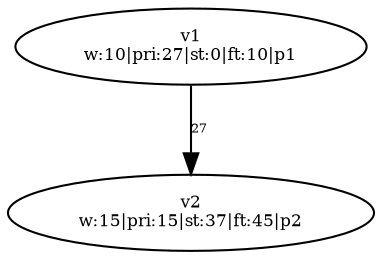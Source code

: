 digraph {
	v1 [label="v1
w:10|pri:27|st:0|ft:10|p1" fontsize=8.0]
	v2 [label="v2
w:15|pri:15|st:37|ft:45|p2" fontsize=8.0]
	v1 -> v2 [label=27 constraint=true fontsize=6.0]
}
